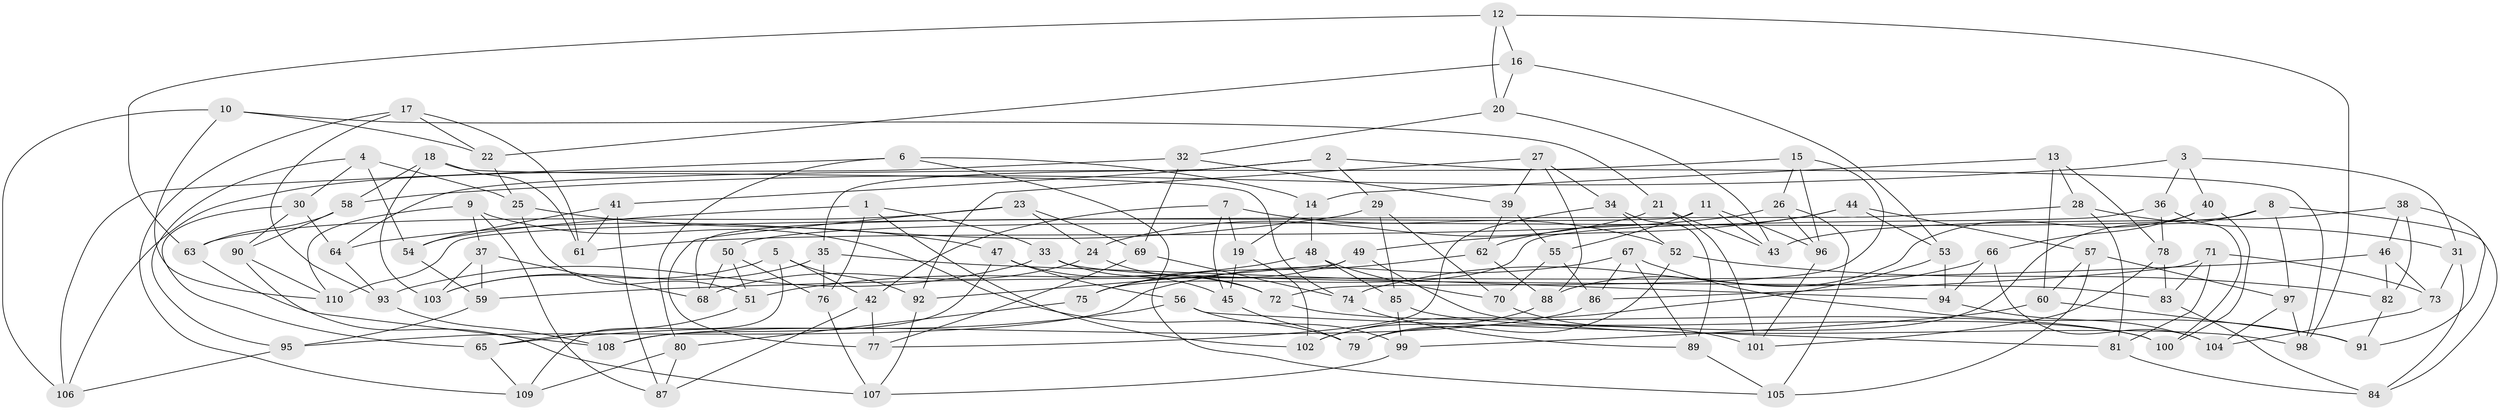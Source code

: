 // Generated by graph-tools (version 1.1) at 2025/26/03/09/25 03:26:50]
// undirected, 110 vertices, 220 edges
graph export_dot {
graph [start="1"]
  node [color=gray90,style=filled];
  1;
  2;
  3;
  4;
  5;
  6;
  7;
  8;
  9;
  10;
  11;
  12;
  13;
  14;
  15;
  16;
  17;
  18;
  19;
  20;
  21;
  22;
  23;
  24;
  25;
  26;
  27;
  28;
  29;
  30;
  31;
  32;
  33;
  34;
  35;
  36;
  37;
  38;
  39;
  40;
  41;
  42;
  43;
  44;
  45;
  46;
  47;
  48;
  49;
  50;
  51;
  52;
  53;
  54;
  55;
  56;
  57;
  58;
  59;
  60;
  61;
  62;
  63;
  64;
  65;
  66;
  67;
  68;
  69;
  70;
  71;
  72;
  73;
  74;
  75;
  76;
  77;
  78;
  79;
  80;
  81;
  82;
  83;
  84;
  85;
  86;
  87;
  88;
  89;
  90;
  91;
  92;
  93;
  94;
  95;
  96;
  97;
  98;
  99;
  100;
  101;
  102;
  103;
  104;
  105;
  106;
  107;
  108;
  109;
  110;
  1 -- 76;
  1 -- 102;
  1 -- 33;
  1 -- 54;
  2 -- 35;
  2 -- 29;
  2 -- 41;
  2 -- 98;
  3 -- 40;
  3 -- 31;
  3 -- 36;
  3 -- 58;
  4 -- 54;
  4 -- 25;
  4 -- 95;
  4 -- 30;
  5 -- 92;
  5 -- 103;
  5 -- 42;
  5 -- 109;
  6 -- 105;
  6 -- 106;
  6 -- 80;
  6 -- 14;
  7 -- 52;
  7 -- 45;
  7 -- 42;
  7 -- 19;
  8 -- 84;
  8 -- 50;
  8 -- 97;
  8 -- 79;
  9 -- 37;
  9 -- 87;
  9 -- 110;
  9 -- 79;
  10 -- 110;
  10 -- 21;
  10 -- 106;
  10 -- 22;
  11 -- 55;
  11 -- 68;
  11 -- 43;
  11 -- 96;
  12 -- 20;
  12 -- 98;
  12 -- 63;
  12 -- 16;
  13 -- 78;
  13 -- 28;
  13 -- 14;
  13 -- 60;
  14 -- 19;
  14 -- 48;
  15 -- 64;
  15 -- 96;
  15 -- 72;
  15 -- 26;
  16 -- 20;
  16 -- 53;
  16 -- 22;
  17 -- 109;
  17 -- 61;
  17 -- 93;
  17 -- 22;
  18 -- 103;
  18 -- 74;
  18 -- 61;
  18 -- 58;
  19 -- 45;
  19 -- 102;
  20 -- 43;
  20 -- 32;
  21 -- 24;
  21 -- 43;
  21 -- 101;
  22 -- 25;
  23 -- 69;
  23 -- 24;
  23 -- 77;
  23 -- 63;
  24 -- 72;
  24 -- 68;
  25 -- 47;
  25 -- 51;
  26 -- 61;
  26 -- 105;
  26 -- 96;
  27 -- 34;
  27 -- 92;
  27 -- 88;
  27 -- 39;
  28 -- 31;
  28 -- 110;
  28 -- 81;
  29 -- 70;
  29 -- 64;
  29 -- 85;
  30 -- 90;
  30 -- 64;
  30 -- 65;
  31 -- 84;
  31 -- 73;
  32 -- 106;
  32 -- 39;
  32 -- 69;
  33 -- 93;
  33 -- 45;
  33 -- 83;
  34 -- 77;
  34 -- 89;
  34 -- 52;
  35 -- 94;
  35 -- 103;
  35 -- 76;
  36 -- 100;
  36 -- 75;
  36 -- 78;
  37 -- 59;
  37 -- 68;
  37 -- 103;
  38 -- 82;
  38 -- 43;
  38 -- 46;
  38 -- 91;
  39 -- 62;
  39 -- 55;
  40 -- 66;
  40 -- 100;
  40 -- 88;
  41 -- 87;
  41 -- 54;
  41 -- 61;
  42 -- 77;
  42 -- 87;
  44 -- 62;
  44 -- 49;
  44 -- 53;
  44 -- 57;
  45 -- 79;
  46 -- 73;
  46 -- 82;
  46 -- 59;
  47 -- 56;
  47 -- 108;
  47 -- 72;
  48 -- 85;
  48 -- 70;
  48 -- 51;
  49 -- 92;
  49 -- 75;
  49 -- 98;
  50 -- 76;
  50 -- 68;
  50 -- 51;
  51 -- 65;
  52 -- 79;
  52 -- 82;
  53 -- 94;
  53 -- 102;
  54 -- 59;
  55 -- 86;
  55 -- 70;
  56 -- 65;
  56 -- 99;
  56 -- 81;
  57 -- 105;
  57 -- 97;
  57 -- 60;
  58 -- 90;
  58 -- 63;
  59 -- 95;
  60 -- 91;
  60 -- 99;
  62 -- 75;
  62 -- 88;
  63 -- 108;
  64 -- 93;
  65 -- 109;
  66 -- 104;
  66 -- 94;
  66 -- 74;
  67 -- 95;
  67 -- 89;
  67 -- 86;
  67 -- 91;
  69 -- 74;
  69 -- 77;
  70 -- 101;
  71 -- 86;
  71 -- 73;
  71 -- 81;
  71 -- 83;
  72 -- 100;
  73 -- 104;
  74 -- 89;
  75 -- 80;
  76 -- 107;
  78 -- 101;
  78 -- 83;
  80 -- 109;
  80 -- 87;
  81 -- 84;
  82 -- 91;
  83 -- 84;
  85 -- 100;
  85 -- 99;
  86 -- 108;
  88 -- 102;
  89 -- 105;
  90 -- 107;
  90 -- 110;
  92 -- 107;
  93 -- 108;
  94 -- 104;
  95 -- 106;
  96 -- 101;
  97 -- 98;
  97 -- 104;
  99 -- 107;
}
